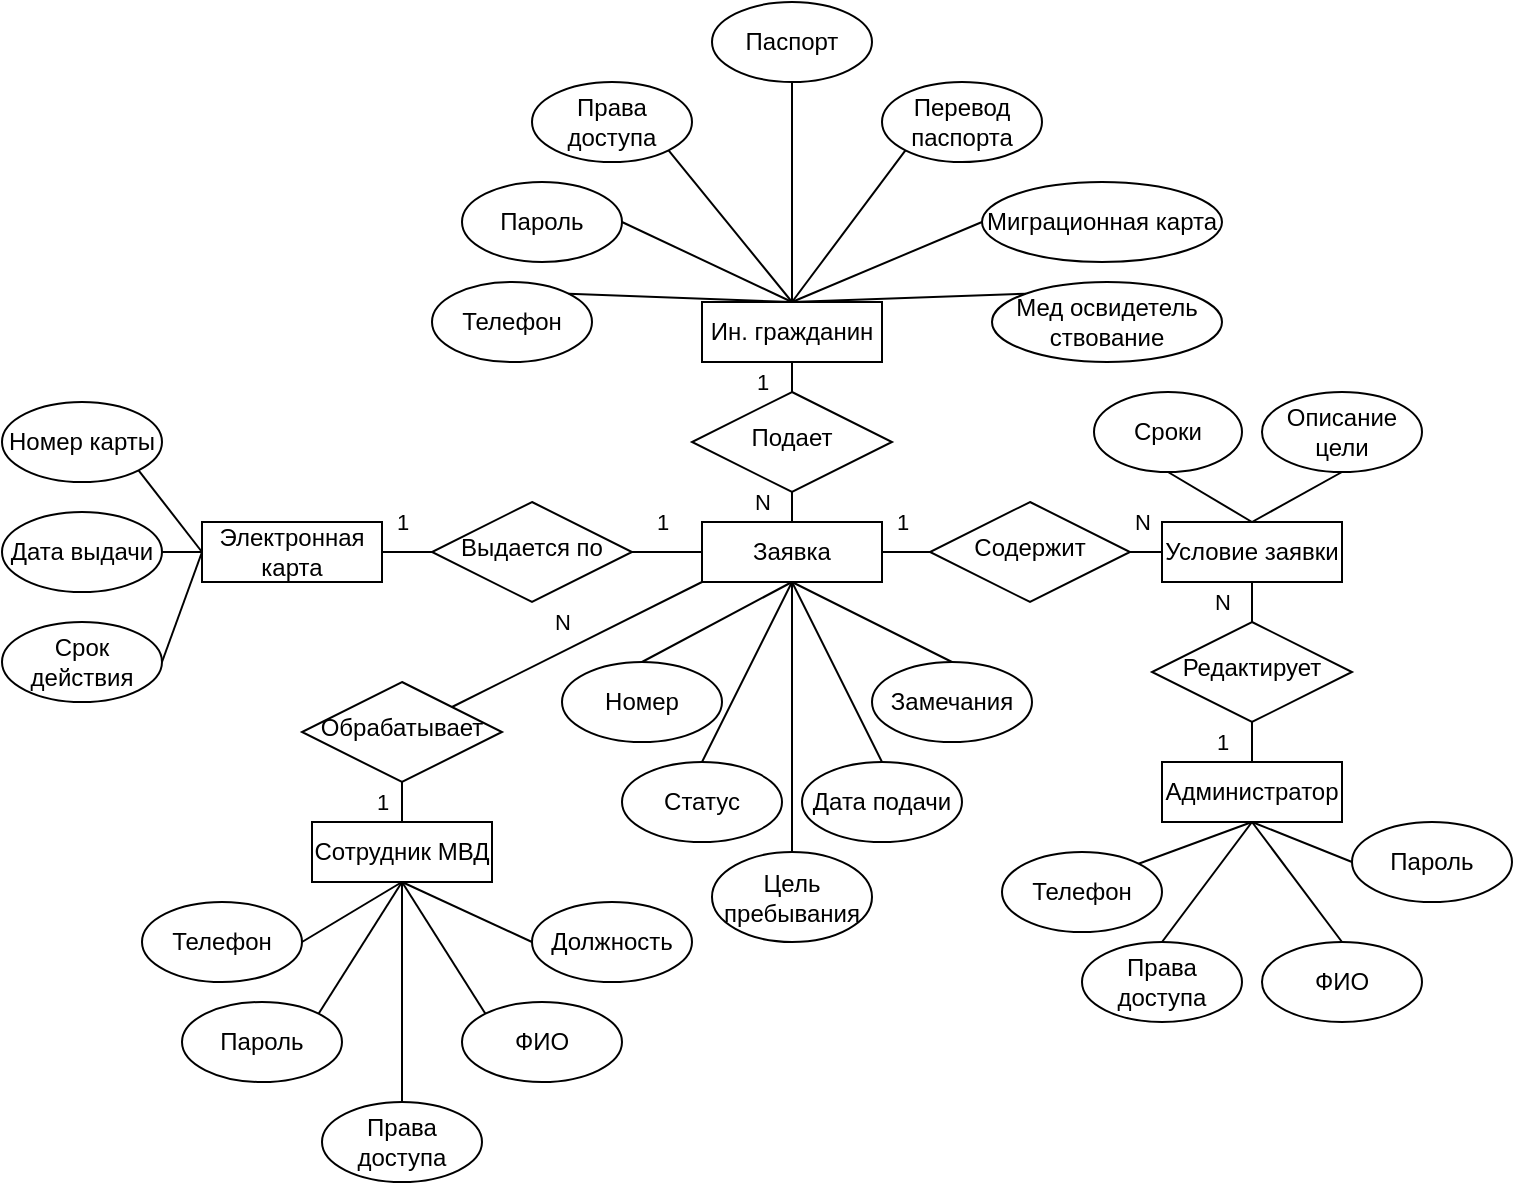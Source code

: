 <mxfile version="24.8.3">
  <diagram id="C5RBs43oDa-KdzZeNtuy" name="Page-1">
    <mxGraphModel dx="1341" dy="1748" grid="1" gridSize="10" guides="1" tooltips="1" connect="1" arrows="1" fold="1" page="1" pageScale="1" pageWidth="827" pageHeight="1169" math="0" shadow="0">
      <root>
        <mxCell id="WIyWlLk6GJQsqaUBKTNV-0" />
        <mxCell id="WIyWlLk6GJQsqaUBKTNV-1" parent="WIyWlLk6GJQsqaUBKTNV-0" />
        <mxCell id="UBQEsg2Bi-YjWEJTCeRM-41" value="1" style="endArrow=none;html=1;rounded=0;exitX=1;exitY=0.5;exitDx=0;exitDy=0;entryX=0;entryY=0.5;entryDx=0;entryDy=0;" parent="WIyWlLk6GJQsqaUBKTNV-1" edge="1">
          <mxGeometry x="-0.2" y="15" width="50" height="50" relative="1" as="geometry">
            <mxPoint x="140" y="155" as="sourcePoint" />
            <mxPoint x="165" y="155" as="targetPoint" />
            <mxPoint as="offset" />
          </mxGeometry>
        </mxCell>
        <mxCell id="UBQEsg2Bi-YjWEJTCeRM-1" value="Ин. гражданин" style="rounded=0;whiteSpace=wrap;html=1;" parent="WIyWlLk6GJQsqaUBKTNV-1" vertex="1">
          <mxGeometry x="300" y="30" width="90" height="30" as="geometry" />
        </mxCell>
        <mxCell id="UBQEsg2Bi-YjWEJTCeRM-2" value="Заявка" style="rounded=0;whiteSpace=wrap;html=1;" parent="WIyWlLk6GJQsqaUBKTNV-1" vertex="1">
          <mxGeometry x="300" y="140" width="90" height="30" as="geometry" />
        </mxCell>
        <mxCell id="UBQEsg2Bi-YjWEJTCeRM-3" value="Сотрудник МВД" style="rounded=0;whiteSpace=wrap;html=1;" parent="WIyWlLk6GJQsqaUBKTNV-1" vertex="1">
          <mxGeometry x="105" y="290" width="90" height="30" as="geometry" />
        </mxCell>
        <mxCell id="UBQEsg2Bi-YjWEJTCeRM-4" value="Электронная карта" style="rounded=0;whiteSpace=wrap;html=1;" parent="WIyWlLk6GJQsqaUBKTNV-1" vertex="1">
          <mxGeometry x="50" y="140" width="90" height="30" as="geometry" />
        </mxCell>
        <mxCell id="UBQEsg2Bi-YjWEJTCeRM-5" value="Условие заявки" style="rounded=0;whiteSpace=wrap;html=1;" parent="WIyWlLk6GJQsqaUBKTNV-1" vertex="1">
          <mxGeometry x="530" y="140" width="90" height="30" as="geometry" />
        </mxCell>
        <mxCell id="UBQEsg2Bi-YjWEJTCeRM-7" value="Администратор" style="rounded=0;whiteSpace=wrap;html=1;" parent="WIyWlLk6GJQsqaUBKTNV-1" vertex="1">
          <mxGeometry x="530" y="260" width="90" height="30" as="geometry" />
        </mxCell>
        <mxCell id="UBQEsg2Bi-YjWEJTCeRM-11" value="Обрабатывает" style="rhombus;whiteSpace=wrap;html=1;shadow=0;fontFamily=Helvetica;fontSize=12;align=center;strokeWidth=1;spacing=6;spacingTop=-4;" parent="WIyWlLk6GJQsqaUBKTNV-1" vertex="1">
          <mxGeometry x="100" y="220" width="100" height="50" as="geometry" />
        </mxCell>
        <mxCell id="UBQEsg2Bi-YjWEJTCeRM-12" value="Подает" style="rhombus;whiteSpace=wrap;html=1;shadow=0;fontFamily=Helvetica;fontSize=12;align=center;strokeWidth=1;spacing=6;spacingTop=-4;" parent="WIyWlLk6GJQsqaUBKTNV-1" vertex="1">
          <mxGeometry x="295" y="75" width="100" height="50" as="geometry" />
        </mxCell>
        <mxCell id="UBQEsg2Bi-YjWEJTCeRM-42" value="1" style="edgeStyle=orthogonalEdgeStyle;rounded=0;orthogonalLoop=1;jettySize=auto;html=1;endArrow=none;endFill=0;" parent="WIyWlLk6GJQsqaUBKTNV-1" source="UBQEsg2Bi-YjWEJTCeRM-13" target="UBQEsg2Bi-YjWEJTCeRM-2" edge="1">
          <mxGeometry x="0.112" y="15" relative="1" as="geometry">
            <mxPoint as="offset" />
          </mxGeometry>
        </mxCell>
        <mxCell id="UBQEsg2Bi-YjWEJTCeRM-13" value="Выдается по" style="rhombus;whiteSpace=wrap;html=1;shadow=0;fontFamily=Helvetica;fontSize=12;align=center;strokeWidth=1;spacing=6;spacingTop=-4;" parent="WIyWlLk6GJQsqaUBKTNV-1" vertex="1">
          <mxGeometry x="165" y="130" width="100" height="50" as="geometry" />
        </mxCell>
        <mxCell id="UBQEsg2Bi-YjWEJTCeRM-14" value="Содержит" style="rhombus;whiteSpace=wrap;html=1;shadow=0;fontFamily=Helvetica;fontSize=12;align=center;strokeWidth=1;spacing=6;spacingTop=-4;" parent="WIyWlLk6GJQsqaUBKTNV-1" vertex="1">
          <mxGeometry x="414" y="130" width="100" height="50" as="geometry" />
        </mxCell>
        <mxCell id="UBQEsg2Bi-YjWEJTCeRM-15" value="Редактирует" style="rhombus;whiteSpace=wrap;html=1;shadow=0;fontFamily=Helvetica;fontSize=12;align=center;strokeWidth=1;spacing=6;spacingTop=-4;" parent="WIyWlLk6GJQsqaUBKTNV-1" vertex="1">
          <mxGeometry x="525" y="190" width="100" height="50" as="geometry" />
        </mxCell>
        <mxCell id="UBQEsg2Bi-YjWEJTCeRM-16" value="Телефон" style="ellipse;whiteSpace=wrap;html=1;" parent="WIyWlLk6GJQsqaUBKTNV-1" vertex="1">
          <mxGeometry x="165" y="20" width="80" height="40" as="geometry" />
        </mxCell>
        <mxCell id="UBQEsg2Bi-YjWEJTCeRM-17" value="Пароль" style="ellipse;whiteSpace=wrap;html=1;" parent="WIyWlLk6GJQsqaUBKTNV-1" vertex="1">
          <mxGeometry x="180" y="-30" width="80" height="40" as="geometry" />
        </mxCell>
        <mxCell id="UBQEsg2Bi-YjWEJTCeRM-18" value="Права доступа" style="ellipse;whiteSpace=wrap;html=1;" parent="WIyWlLk6GJQsqaUBKTNV-1" vertex="1">
          <mxGeometry x="215" y="-80" width="80" height="40" as="geometry" />
        </mxCell>
        <mxCell id="UBQEsg2Bi-YjWEJTCeRM-19" value="Паспорт" style="ellipse;whiteSpace=wrap;html=1;" parent="WIyWlLk6GJQsqaUBKTNV-1" vertex="1">
          <mxGeometry x="305" y="-120" width="80" height="40" as="geometry" />
        </mxCell>
        <mxCell id="UBQEsg2Bi-YjWEJTCeRM-20" value="Перевод паспорта&lt;span style=&quot;color: rgba(0, 0, 0, 0); font-family: monospace; font-size: 0px; text-align: start; text-wrap-mode: nowrap;&quot;&gt;%3CmxGraphModel%3E%3Croot%3E%3CmxCell%20id%3D%220%22%2F%3E%3CmxCell%20id%3D%221%22%20parent%3D%220%22%2F%3E%3CmxCell%20id%3D%222%22%20value%3D%22%D0%A2%D0%B5%D0%BB%D0%B5%D1%84%D0%BE%D0%BD%22%20style%3D%22ellipse%3BwhiteSpace%3Dwrap%3Bhtml%3D1%3B%22%20vertex%3D%221%22%20parent%3D%221%22%3E%3CmxGeometry%20x%3D%22400%22%20y%3D%22350%22%20width%3D%2280%22%20height%3D%2240%22%20as%3D%22geometry%22%2F%3E%3C%2FmxCell%3E%3C%2Froot%3E%3C%2FmxGraphModel%3E&lt;/span&gt;" style="ellipse;whiteSpace=wrap;html=1;" parent="WIyWlLk6GJQsqaUBKTNV-1" vertex="1">
          <mxGeometry x="390" y="-80" width="80" height="40" as="geometry" />
        </mxCell>
        <mxCell id="UBQEsg2Bi-YjWEJTCeRM-21" value="Миграционная карта" style="ellipse;whiteSpace=wrap;html=1;" parent="WIyWlLk6GJQsqaUBKTNV-1" vertex="1">
          <mxGeometry x="440" y="-30" width="120" height="40" as="geometry" />
        </mxCell>
        <mxCell id="UBQEsg2Bi-YjWEJTCeRM-22" value="Мед освидетель ствование" style="ellipse;whiteSpace=wrap;html=1;" parent="WIyWlLk6GJQsqaUBKTNV-1" vertex="1">
          <mxGeometry x="445" y="20" width="115" height="40" as="geometry" />
        </mxCell>
        <mxCell id="UBQEsg2Bi-YjWEJTCeRM-23" value="Телефон" style="ellipse;whiteSpace=wrap;html=1;" parent="WIyWlLk6GJQsqaUBKTNV-1" vertex="1">
          <mxGeometry x="20" y="330" width="80" height="40" as="geometry" />
        </mxCell>
        <mxCell id="UBQEsg2Bi-YjWEJTCeRM-24" value="Пароль" style="ellipse;whiteSpace=wrap;html=1;" parent="WIyWlLk6GJQsqaUBKTNV-1" vertex="1">
          <mxGeometry x="40" y="380" width="80" height="40" as="geometry" />
        </mxCell>
        <mxCell id="UBQEsg2Bi-YjWEJTCeRM-25" value="Права доступа" style="ellipse;whiteSpace=wrap;html=1;" parent="WIyWlLk6GJQsqaUBKTNV-1" vertex="1">
          <mxGeometry x="110" y="430" width="80" height="40" as="geometry" />
        </mxCell>
        <mxCell id="UBQEsg2Bi-YjWEJTCeRM-26" value="Телефон" style="ellipse;whiteSpace=wrap;html=1;" parent="WIyWlLk6GJQsqaUBKTNV-1" vertex="1">
          <mxGeometry x="450" y="305" width="80" height="40" as="geometry" />
        </mxCell>
        <mxCell id="UBQEsg2Bi-YjWEJTCeRM-27" value="Пароль" style="ellipse;whiteSpace=wrap;html=1;" parent="WIyWlLk6GJQsqaUBKTNV-1" vertex="1">
          <mxGeometry x="625" y="290" width="80" height="40" as="geometry" />
        </mxCell>
        <mxCell id="UBQEsg2Bi-YjWEJTCeRM-28" value="Права доступа" style="ellipse;whiteSpace=wrap;html=1;" parent="WIyWlLk6GJQsqaUBKTNV-1" vertex="1">
          <mxGeometry x="490" y="350" width="80" height="40" as="geometry" />
        </mxCell>
        <mxCell id="UBQEsg2Bi-YjWEJTCeRM-29" value="ФИО&lt;span style=&quot;color: rgba(0, 0, 0, 0); font-family: monospace; font-size: 0px; text-align: start; text-wrap-mode: nowrap;&quot;&gt;%3CmxGraphModel%3E%3Croot%3E%3CmxCell%20id%3D%220%22%2F%3E%3CmxCell%20id%3D%221%22%20parent%3D%220%22%2F%3E%3CmxCell%20id%3D%222%22%20value%3D%22%D0%9F%D1%80%D0%B0%D0%B2%D0%B0%20%D0%B4%D0%BE%D1%81%D1%82%D1%83%D0%BF%D0%B0%22%20style%3D%22ellipse%3BwhiteSpace%3Dwrap%3Bhtml%3D1%3B%22%20vertex%3D%221%22%20parent%3D%221%22%3E%3CmxGeometry%20x%3D%22560%22%20y%3D%22370%22%20width%3D%2280%22%20height%3D%2240%22%20as%3D%22geometry%22%2F%3E%3C%2FmxCell%3E%3C%2Froot%3E%3C%2FmxGraphModel%3E&lt;/span&gt;" style="ellipse;whiteSpace=wrap;html=1;" parent="WIyWlLk6GJQsqaUBKTNV-1" vertex="1">
          <mxGeometry x="180" y="380" width="80" height="40" as="geometry" />
        </mxCell>
        <mxCell id="UBQEsg2Bi-YjWEJTCeRM-30" value="Должность" style="ellipse;whiteSpace=wrap;html=1;" parent="WIyWlLk6GJQsqaUBKTNV-1" vertex="1">
          <mxGeometry x="215" y="330" width="80" height="40" as="geometry" />
        </mxCell>
        <mxCell id="UBQEsg2Bi-YjWEJTCeRM-31" value="ФИО" style="ellipse;whiteSpace=wrap;html=1;" parent="WIyWlLk6GJQsqaUBKTNV-1" vertex="1">
          <mxGeometry x="580" y="350" width="80" height="40" as="geometry" />
        </mxCell>
        <mxCell id="UBQEsg2Bi-YjWEJTCeRM-32" value="Номер" style="ellipse;whiteSpace=wrap;html=1;" parent="WIyWlLk6GJQsqaUBKTNV-1" vertex="1">
          <mxGeometry x="230" y="210" width="80" height="40" as="geometry" />
        </mxCell>
        <mxCell id="UBQEsg2Bi-YjWEJTCeRM-33" value="Статус" style="ellipse;whiteSpace=wrap;html=1;" parent="WIyWlLk6GJQsqaUBKTNV-1" vertex="1">
          <mxGeometry x="260" y="260" width="80" height="40" as="geometry" />
        </mxCell>
        <mxCell id="UBQEsg2Bi-YjWEJTCeRM-34" value="Дата подачи" style="ellipse;whiteSpace=wrap;html=1;" parent="WIyWlLk6GJQsqaUBKTNV-1" vertex="1">
          <mxGeometry x="350" y="260" width="80" height="40" as="geometry" />
        </mxCell>
        <mxCell id="UBQEsg2Bi-YjWEJTCeRM-35" value="Замечания" style="ellipse;whiteSpace=wrap;html=1;" parent="WIyWlLk6GJQsqaUBKTNV-1" vertex="1">
          <mxGeometry x="385" y="210" width="80" height="40" as="geometry" />
        </mxCell>
        <mxCell id="UBQEsg2Bi-YjWEJTCeRM-36" value="Сроки" style="ellipse;whiteSpace=wrap;html=1;" parent="WIyWlLk6GJQsqaUBKTNV-1" vertex="1">
          <mxGeometry x="496" y="75" width="74" height="40" as="geometry" />
        </mxCell>
        <mxCell id="UBQEsg2Bi-YjWEJTCeRM-37" value="Описание цели" style="ellipse;whiteSpace=wrap;html=1;" parent="WIyWlLk6GJQsqaUBKTNV-1" vertex="1">
          <mxGeometry x="580" y="75" width="80" height="40" as="geometry" />
        </mxCell>
        <mxCell id="UBQEsg2Bi-YjWEJTCeRM-38" value="Номер карты" style="ellipse;whiteSpace=wrap;html=1;" parent="WIyWlLk6GJQsqaUBKTNV-1" vertex="1">
          <mxGeometry x="-50" y="80" width="80" height="40" as="geometry" />
        </mxCell>
        <mxCell id="UBQEsg2Bi-YjWEJTCeRM-45" value="" style="edgeStyle=orthogonalEdgeStyle;rounded=0;orthogonalLoop=1;jettySize=auto;html=1;endArrow=none;endFill=0;" parent="WIyWlLk6GJQsqaUBKTNV-1" source="UBQEsg2Bi-YjWEJTCeRM-39" target="UBQEsg2Bi-YjWEJTCeRM-4" edge="1">
          <mxGeometry relative="1" as="geometry" />
        </mxCell>
        <mxCell id="UBQEsg2Bi-YjWEJTCeRM-39" value="Дата выдачи" style="ellipse;whiteSpace=wrap;html=1;" parent="WIyWlLk6GJQsqaUBKTNV-1" vertex="1">
          <mxGeometry x="-50" y="135" width="80" height="40" as="geometry" />
        </mxCell>
        <mxCell id="UBQEsg2Bi-YjWEJTCeRM-40" value="Срок действия" style="ellipse;whiteSpace=wrap;html=1;" parent="WIyWlLk6GJQsqaUBKTNV-1" vertex="1">
          <mxGeometry x="-50" y="190" width="80" height="40" as="geometry" />
        </mxCell>
        <mxCell id="UBQEsg2Bi-YjWEJTCeRM-44" value="" style="endArrow=none;html=1;rounded=0;exitX=1;exitY=1;exitDx=0;exitDy=0;entryX=0;entryY=0.5;entryDx=0;entryDy=0;" parent="WIyWlLk6GJQsqaUBKTNV-1" source="UBQEsg2Bi-YjWEJTCeRM-38" target="UBQEsg2Bi-YjWEJTCeRM-4" edge="1">
          <mxGeometry width="50" height="50" relative="1" as="geometry">
            <mxPoint x="150" y="165" as="sourcePoint" />
            <mxPoint x="180" y="165" as="targetPoint" />
          </mxGeometry>
        </mxCell>
        <mxCell id="UBQEsg2Bi-YjWEJTCeRM-47" value="" style="endArrow=none;html=1;rounded=0;exitX=1;exitY=0.5;exitDx=0;exitDy=0;entryX=0;entryY=0.5;entryDx=0;entryDy=0;" parent="WIyWlLk6GJQsqaUBKTNV-1" source="UBQEsg2Bi-YjWEJTCeRM-40" target="UBQEsg2Bi-YjWEJTCeRM-4" edge="1">
          <mxGeometry width="50" height="50" relative="1" as="geometry">
            <mxPoint x="28" y="124" as="sourcePoint" />
            <mxPoint x="50" y="170" as="targetPoint" />
          </mxGeometry>
        </mxCell>
        <mxCell id="UBQEsg2Bi-YjWEJTCeRM-61" value="" style="endArrow=none;html=1;rounded=0;exitX=0.5;exitY=0;exitDx=0;exitDy=0;entryX=0.5;entryY=1;entryDx=0;entryDy=0;" parent="WIyWlLk6GJQsqaUBKTNV-1" source="UBQEsg2Bi-YjWEJTCeRM-5" target="UBQEsg2Bi-YjWEJTCeRM-37" edge="1">
          <mxGeometry width="50" height="50" relative="1" as="geometry">
            <mxPoint x="280" y="180" as="sourcePoint" />
            <mxPoint x="620" y="115" as="targetPoint" />
          </mxGeometry>
        </mxCell>
        <mxCell id="UBQEsg2Bi-YjWEJTCeRM-62" value="" style="endArrow=none;html=1;rounded=0;entryX=0.5;entryY=1;entryDx=0;entryDy=0;exitX=0.5;exitY=0;exitDx=0;exitDy=0;" parent="WIyWlLk6GJQsqaUBKTNV-1" source="UBQEsg2Bi-YjWEJTCeRM-5" target="UBQEsg2Bi-YjWEJTCeRM-36" edge="1">
          <mxGeometry width="50" height="50" relative="1" as="geometry">
            <mxPoint x="280" y="180" as="sourcePoint" />
            <mxPoint x="330" y="130" as="targetPoint" />
          </mxGeometry>
        </mxCell>
        <mxCell id="UBQEsg2Bi-YjWEJTCeRM-63" value="1" style="endArrow=none;html=1;rounded=0;entryX=0;entryY=0.5;entryDx=0;entryDy=0;exitX=1;exitY=0.5;exitDx=0;exitDy=0;" parent="WIyWlLk6GJQsqaUBKTNV-1" source="UBQEsg2Bi-YjWEJTCeRM-2" target="UBQEsg2Bi-YjWEJTCeRM-14" edge="1">
          <mxGeometry x="-0.167" y="15" width="50" height="50" relative="1" as="geometry">
            <mxPoint x="280" y="180" as="sourcePoint" />
            <mxPoint x="330" y="130" as="targetPoint" />
            <mxPoint as="offset" />
          </mxGeometry>
        </mxCell>
        <mxCell id="UBQEsg2Bi-YjWEJTCeRM-64" value="N" style="endArrow=none;html=1;rounded=0;entryX=0;entryY=0.5;entryDx=0;entryDy=0;exitX=1;exitY=0.5;exitDx=0;exitDy=0;" parent="WIyWlLk6GJQsqaUBKTNV-1" source="UBQEsg2Bi-YjWEJTCeRM-14" target="UBQEsg2Bi-YjWEJTCeRM-5" edge="1">
          <mxGeometry x="-0.25" y="15" width="50" height="50" relative="1" as="geometry">
            <mxPoint x="280" y="180" as="sourcePoint" />
            <mxPoint x="330" y="130" as="targetPoint" />
            <mxPoint as="offset" />
          </mxGeometry>
        </mxCell>
        <mxCell id="UBQEsg2Bi-YjWEJTCeRM-68" value="N" style="endArrow=none;html=1;rounded=0;exitX=1;exitY=0;exitDx=0;exitDy=0;entryX=0;entryY=1;entryDx=0;entryDy=0;" parent="WIyWlLk6GJQsqaUBKTNV-1" source="UBQEsg2Bi-YjWEJTCeRM-11" target="UBQEsg2Bi-YjWEJTCeRM-2" edge="1">
          <mxGeometry x="-0.024" y="13" width="50" height="50" relative="1" as="geometry">
            <mxPoint x="280" y="180" as="sourcePoint" />
            <mxPoint x="330" y="130" as="targetPoint" />
            <mxPoint as="offset" />
          </mxGeometry>
        </mxCell>
        <mxCell id="UBQEsg2Bi-YjWEJTCeRM-70" value="" style="endArrow=none;html=1;rounded=0;entryX=0.5;entryY=1;entryDx=0;entryDy=0;exitX=0.5;exitY=0;exitDx=0;exitDy=0;" parent="WIyWlLk6GJQsqaUBKTNV-1" source="UBQEsg2Bi-YjWEJTCeRM-35" target="UBQEsg2Bi-YjWEJTCeRM-2" edge="1">
          <mxGeometry width="50" height="50" relative="1" as="geometry">
            <mxPoint x="280" y="300" as="sourcePoint" />
            <mxPoint x="330" y="250" as="targetPoint" />
          </mxGeometry>
        </mxCell>
        <mxCell id="UBQEsg2Bi-YjWEJTCeRM-71" value="" style="endArrow=none;html=1;rounded=0;entryX=0.5;entryY=1;entryDx=0;entryDy=0;exitX=0.5;exitY=0;exitDx=0;exitDy=0;" parent="WIyWlLk6GJQsqaUBKTNV-1" source="UBQEsg2Bi-YjWEJTCeRM-34" target="UBQEsg2Bi-YjWEJTCeRM-2" edge="1">
          <mxGeometry width="50" height="50" relative="1" as="geometry">
            <mxPoint x="280" y="300" as="sourcePoint" />
            <mxPoint x="330" y="250" as="targetPoint" />
          </mxGeometry>
        </mxCell>
        <mxCell id="UBQEsg2Bi-YjWEJTCeRM-72" value="" style="endArrow=none;html=1;rounded=0;entryX=0.5;entryY=1;entryDx=0;entryDy=0;exitX=0.5;exitY=0;exitDx=0;exitDy=0;" parent="WIyWlLk6GJQsqaUBKTNV-1" source="UBQEsg2Bi-YjWEJTCeRM-33" target="UBQEsg2Bi-YjWEJTCeRM-2" edge="1">
          <mxGeometry width="50" height="50" relative="1" as="geometry">
            <mxPoint x="280" y="300" as="sourcePoint" />
            <mxPoint x="330" y="250" as="targetPoint" />
          </mxGeometry>
        </mxCell>
        <mxCell id="UBQEsg2Bi-YjWEJTCeRM-73" value="" style="endArrow=none;html=1;rounded=0;entryX=0.5;entryY=1;entryDx=0;entryDy=0;exitX=0.5;exitY=0;exitDx=0;exitDy=0;" parent="WIyWlLk6GJQsqaUBKTNV-1" source="UBQEsg2Bi-YjWEJTCeRM-32" target="UBQEsg2Bi-YjWEJTCeRM-2" edge="1">
          <mxGeometry width="50" height="50" relative="1" as="geometry">
            <mxPoint x="280" y="300" as="sourcePoint" />
            <mxPoint x="330" y="250" as="targetPoint" />
          </mxGeometry>
        </mxCell>
        <mxCell id="UBQEsg2Bi-YjWEJTCeRM-74" value="1" style="endArrow=none;html=1;rounded=0;entryX=0.5;entryY=1;entryDx=0;entryDy=0;exitX=0.5;exitY=0;exitDx=0;exitDy=0;" parent="WIyWlLk6GJQsqaUBKTNV-1" source="UBQEsg2Bi-YjWEJTCeRM-3" target="UBQEsg2Bi-YjWEJTCeRM-11" edge="1">
          <mxGeometry y="10" width="50" height="50" relative="1" as="geometry">
            <mxPoint x="280" y="380" as="sourcePoint" />
            <mxPoint x="330" y="330" as="targetPoint" />
            <mxPoint as="offset" />
          </mxGeometry>
        </mxCell>
        <mxCell id="UBQEsg2Bi-YjWEJTCeRM-75" value="N" style="endArrow=none;html=1;rounded=0;entryX=0.5;entryY=1;entryDx=0;entryDy=0;exitX=0.5;exitY=0;exitDx=0;exitDy=0;" parent="WIyWlLk6GJQsqaUBKTNV-1" source="UBQEsg2Bi-YjWEJTCeRM-2" target="UBQEsg2Bi-YjWEJTCeRM-12" edge="1">
          <mxGeometry x="0.333" y="15" width="50" height="50" relative="1" as="geometry">
            <mxPoint x="280" y="60" as="sourcePoint" />
            <mxPoint x="330" y="10" as="targetPoint" />
            <mxPoint as="offset" />
          </mxGeometry>
        </mxCell>
        <mxCell id="UBQEsg2Bi-YjWEJTCeRM-76" value="1" style="endArrow=none;html=1;rounded=0;entryX=0.5;entryY=1;entryDx=0;entryDy=0;exitX=0.5;exitY=0;exitDx=0;exitDy=0;" parent="WIyWlLk6GJQsqaUBKTNV-1" source="UBQEsg2Bi-YjWEJTCeRM-12" target="UBQEsg2Bi-YjWEJTCeRM-1" edge="1">
          <mxGeometry x="-0.333" y="15" width="50" height="50" relative="1" as="geometry">
            <mxPoint x="280" y="60" as="sourcePoint" />
            <mxPoint x="330" y="10" as="targetPoint" />
            <mxPoint as="offset" />
          </mxGeometry>
        </mxCell>
        <mxCell id="UBQEsg2Bi-YjWEJTCeRM-78" value="" style="endArrow=none;html=1;rounded=0;entryX=0;entryY=0;entryDx=0;entryDy=0;exitX=0.5;exitY=0;exitDx=0;exitDy=0;" parent="WIyWlLk6GJQsqaUBKTNV-1" source="UBQEsg2Bi-YjWEJTCeRM-1" target="UBQEsg2Bi-YjWEJTCeRM-22" edge="1">
          <mxGeometry width="50" height="50" relative="1" as="geometry">
            <mxPoint x="280" y="60" as="sourcePoint" />
            <mxPoint x="330" y="10" as="targetPoint" />
          </mxGeometry>
        </mxCell>
        <mxCell id="UBQEsg2Bi-YjWEJTCeRM-79" value="" style="endArrow=none;html=1;rounded=0;entryX=0;entryY=0.5;entryDx=0;entryDy=0;exitX=0.5;exitY=0;exitDx=0;exitDy=0;" parent="WIyWlLk6GJQsqaUBKTNV-1" source="UBQEsg2Bi-YjWEJTCeRM-1" target="UBQEsg2Bi-YjWEJTCeRM-21" edge="1">
          <mxGeometry width="50" height="50" relative="1" as="geometry">
            <mxPoint x="280" y="60" as="sourcePoint" />
            <mxPoint x="330" y="10" as="targetPoint" />
          </mxGeometry>
        </mxCell>
        <mxCell id="UBQEsg2Bi-YjWEJTCeRM-80" value="" style="endArrow=none;html=1;rounded=0;entryX=0;entryY=1;entryDx=0;entryDy=0;exitX=0.5;exitY=0;exitDx=0;exitDy=0;" parent="WIyWlLk6GJQsqaUBKTNV-1" source="UBQEsg2Bi-YjWEJTCeRM-1" target="UBQEsg2Bi-YjWEJTCeRM-20" edge="1">
          <mxGeometry width="50" height="50" relative="1" as="geometry">
            <mxPoint x="280" y="60" as="sourcePoint" />
            <mxPoint x="330" y="10" as="targetPoint" />
          </mxGeometry>
        </mxCell>
        <mxCell id="UBQEsg2Bi-YjWEJTCeRM-81" value="" style="endArrow=none;html=1;rounded=0;entryX=1;entryY=0;entryDx=0;entryDy=0;exitX=0.5;exitY=0;exitDx=0;exitDy=0;" parent="WIyWlLk6GJQsqaUBKTNV-1" source="UBQEsg2Bi-YjWEJTCeRM-1" target="UBQEsg2Bi-YjWEJTCeRM-16" edge="1">
          <mxGeometry width="50" height="50" relative="1" as="geometry">
            <mxPoint x="280" y="60" as="sourcePoint" />
            <mxPoint x="330" y="10" as="targetPoint" />
          </mxGeometry>
        </mxCell>
        <mxCell id="UBQEsg2Bi-YjWEJTCeRM-82" value="" style="endArrow=none;html=1;rounded=0;entryX=1;entryY=0.5;entryDx=0;entryDy=0;exitX=0.5;exitY=0;exitDx=0;exitDy=0;" parent="WIyWlLk6GJQsqaUBKTNV-1" source="UBQEsg2Bi-YjWEJTCeRM-1" target="UBQEsg2Bi-YjWEJTCeRM-17" edge="1">
          <mxGeometry width="50" height="50" relative="1" as="geometry">
            <mxPoint x="280" y="60" as="sourcePoint" />
            <mxPoint x="330" y="10" as="targetPoint" />
          </mxGeometry>
        </mxCell>
        <mxCell id="UBQEsg2Bi-YjWEJTCeRM-83" value="" style="endArrow=none;html=1;rounded=0;entryX=1;entryY=1;entryDx=0;entryDy=0;exitX=0.5;exitY=0;exitDx=0;exitDy=0;" parent="WIyWlLk6GJQsqaUBKTNV-1" source="UBQEsg2Bi-YjWEJTCeRM-1" target="UBQEsg2Bi-YjWEJTCeRM-18" edge="1">
          <mxGeometry width="50" height="50" relative="1" as="geometry">
            <mxPoint x="280" y="60" as="sourcePoint" />
            <mxPoint x="330" y="10" as="targetPoint" />
          </mxGeometry>
        </mxCell>
        <mxCell id="UBQEsg2Bi-YjWEJTCeRM-84" value="" style="endArrow=none;html=1;rounded=0;entryX=0.5;entryY=1;entryDx=0;entryDy=0;exitX=0.5;exitY=0;exitDx=0;exitDy=0;" parent="WIyWlLk6GJQsqaUBKTNV-1" source="UBQEsg2Bi-YjWEJTCeRM-1" target="UBQEsg2Bi-YjWEJTCeRM-19" edge="1">
          <mxGeometry width="50" height="50" relative="1" as="geometry">
            <mxPoint x="280" y="60" as="sourcePoint" />
            <mxPoint x="330" y="10" as="targetPoint" />
          </mxGeometry>
        </mxCell>
        <mxCell id="UBQEsg2Bi-YjWEJTCeRM-85" value="" style="endArrow=none;html=1;rounded=0;entryX=0.5;entryY=1;entryDx=0;entryDy=0;exitX=0.5;exitY=0;exitDx=0;exitDy=0;" parent="WIyWlLk6GJQsqaUBKTNV-1" source="UBQEsg2Bi-YjWEJTCeRM-25" target="UBQEsg2Bi-YjWEJTCeRM-3" edge="1">
          <mxGeometry width="50" height="50" relative="1" as="geometry">
            <mxPoint x="280" y="460" as="sourcePoint" />
            <mxPoint x="330" y="410" as="targetPoint" />
          </mxGeometry>
        </mxCell>
        <mxCell id="UBQEsg2Bi-YjWEJTCeRM-86" value="" style="endArrow=none;html=1;rounded=0;entryX=0.5;entryY=1;entryDx=0;entryDy=0;exitX=0;exitY=0;exitDx=0;exitDy=0;" parent="WIyWlLk6GJQsqaUBKTNV-1" source="UBQEsg2Bi-YjWEJTCeRM-29" target="UBQEsg2Bi-YjWEJTCeRM-3" edge="1">
          <mxGeometry width="50" height="50" relative="1" as="geometry">
            <mxPoint x="280" y="460" as="sourcePoint" />
            <mxPoint x="330" y="410" as="targetPoint" />
          </mxGeometry>
        </mxCell>
        <mxCell id="UBQEsg2Bi-YjWEJTCeRM-87" value="" style="endArrow=none;html=1;rounded=0;entryX=1;entryY=0;entryDx=0;entryDy=0;exitX=0.5;exitY=1;exitDx=0;exitDy=0;" parent="WIyWlLk6GJQsqaUBKTNV-1" source="UBQEsg2Bi-YjWEJTCeRM-3" target="UBQEsg2Bi-YjWEJTCeRM-24" edge="1">
          <mxGeometry width="50" height="50" relative="1" as="geometry">
            <mxPoint x="280" y="460" as="sourcePoint" />
            <mxPoint x="330" y="410" as="targetPoint" />
          </mxGeometry>
        </mxCell>
        <mxCell id="UBQEsg2Bi-YjWEJTCeRM-88" value="" style="endArrow=none;html=1;rounded=0;entryX=0.5;entryY=1;entryDx=0;entryDy=0;exitX=0;exitY=0.5;exitDx=0;exitDy=0;" parent="WIyWlLk6GJQsqaUBKTNV-1" source="UBQEsg2Bi-YjWEJTCeRM-30" target="UBQEsg2Bi-YjWEJTCeRM-3" edge="1">
          <mxGeometry width="50" height="50" relative="1" as="geometry">
            <mxPoint x="280" y="460" as="sourcePoint" />
            <mxPoint x="330" y="410" as="targetPoint" />
          </mxGeometry>
        </mxCell>
        <mxCell id="UBQEsg2Bi-YjWEJTCeRM-89" value="" style="endArrow=none;html=1;rounded=0;entryX=0.5;entryY=1;entryDx=0;entryDy=0;exitX=1;exitY=0.5;exitDx=0;exitDy=0;" parent="WIyWlLk6GJQsqaUBKTNV-1" source="UBQEsg2Bi-YjWEJTCeRM-23" target="UBQEsg2Bi-YjWEJTCeRM-3" edge="1">
          <mxGeometry width="50" height="50" relative="1" as="geometry">
            <mxPoint x="280" y="460" as="sourcePoint" />
            <mxPoint x="330" y="410" as="targetPoint" />
          </mxGeometry>
        </mxCell>
        <mxCell id="UBQEsg2Bi-YjWEJTCeRM-90" value="1" style="endArrow=none;html=1;rounded=0;entryX=0.5;entryY=1;entryDx=0;entryDy=0;exitX=0.5;exitY=0;exitDx=0;exitDy=0;" parent="WIyWlLk6GJQsqaUBKTNV-1" source="UBQEsg2Bi-YjWEJTCeRM-7" target="UBQEsg2Bi-YjWEJTCeRM-15" edge="1">
          <mxGeometry y="15" width="50" height="50" relative="1" as="geometry">
            <mxPoint x="280" y="300" as="sourcePoint" />
            <mxPoint x="330" y="250" as="targetPoint" />
            <mxPoint as="offset" />
          </mxGeometry>
        </mxCell>
        <mxCell id="UBQEsg2Bi-YjWEJTCeRM-91" value="N" style="endArrow=none;html=1;rounded=0;entryX=0.5;entryY=1;entryDx=0;entryDy=0;exitX=0.5;exitY=0;exitDx=0;exitDy=0;" parent="WIyWlLk6GJQsqaUBKTNV-1" source="UBQEsg2Bi-YjWEJTCeRM-15" target="UBQEsg2Bi-YjWEJTCeRM-5" edge="1">
          <mxGeometry y="15" width="50" height="50" relative="1" as="geometry">
            <mxPoint x="280" y="300" as="sourcePoint" />
            <mxPoint x="330" y="250" as="targetPoint" />
            <mxPoint as="offset" />
          </mxGeometry>
        </mxCell>
        <mxCell id="UBQEsg2Bi-YjWEJTCeRM-92" value="" style="endArrow=none;html=1;rounded=0;entryX=0.5;entryY=1;entryDx=0;entryDy=0;exitX=0.5;exitY=0;exitDx=0;exitDy=0;" parent="WIyWlLk6GJQsqaUBKTNV-1" source="UBQEsg2Bi-YjWEJTCeRM-31" target="UBQEsg2Bi-YjWEJTCeRM-7" edge="1">
          <mxGeometry width="50" height="50" relative="1" as="geometry">
            <mxPoint x="280" y="300" as="sourcePoint" />
            <mxPoint x="330" y="250" as="targetPoint" />
          </mxGeometry>
        </mxCell>
        <mxCell id="UBQEsg2Bi-YjWEJTCeRM-93" value="" style="endArrow=none;html=1;rounded=0;entryX=0.5;entryY=1;entryDx=0;entryDy=0;exitX=0;exitY=0.5;exitDx=0;exitDy=0;" parent="WIyWlLk6GJQsqaUBKTNV-1" source="UBQEsg2Bi-YjWEJTCeRM-27" target="UBQEsg2Bi-YjWEJTCeRM-7" edge="1">
          <mxGeometry width="50" height="50" relative="1" as="geometry">
            <mxPoint x="280" y="300" as="sourcePoint" />
            <mxPoint x="330" y="250" as="targetPoint" />
          </mxGeometry>
        </mxCell>
        <mxCell id="UBQEsg2Bi-YjWEJTCeRM-94" value="" style="endArrow=none;html=1;rounded=0;entryX=0.5;entryY=1;entryDx=0;entryDy=0;exitX=0.5;exitY=0;exitDx=0;exitDy=0;" parent="WIyWlLk6GJQsqaUBKTNV-1" source="UBQEsg2Bi-YjWEJTCeRM-28" target="UBQEsg2Bi-YjWEJTCeRM-7" edge="1">
          <mxGeometry width="50" height="50" relative="1" as="geometry">
            <mxPoint x="280" y="300" as="sourcePoint" />
            <mxPoint x="330" y="250" as="targetPoint" />
          </mxGeometry>
        </mxCell>
        <mxCell id="UBQEsg2Bi-YjWEJTCeRM-95" value="" style="endArrow=none;html=1;rounded=0;entryX=0.5;entryY=1;entryDx=0;entryDy=0;exitX=1;exitY=0;exitDx=0;exitDy=0;" parent="WIyWlLk6GJQsqaUBKTNV-1" source="UBQEsg2Bi-YjWEJTCeRM-26" target="UBQEsg2Bi-YjWEJTCeRM-7" edge="1">
          <mxGeometry width="50" height="50" relative="1" as="geometry">
            <mxPoint x="280" y="300" as="sourcePoint" />
            <mxPoint x="330" y="250" as="targetPoint" />
          </mxGeometry>
        </mxCell>
        <mxCell id="uOUl28UIt4r2dBiN6YS8-0" value="Цель пребывания" style="ellipse;whiteSpace=wrap;html=1;" vertex="1" parent="WIyWlLk6GJQsqaUBKTNV-1">
          <mxGeometry x="305" y="305" width="80" height="45" as="geometry" />
        </mxCell>
        <mxCell id="uOUl28UIt4r2dBiN6YS8-2" value="" style="endArrow=none;html=1;rounded=0;entryX=0.5;entryY=1;entryDx=0;entryDy=0;exitX=0.5;exitY=0;exitDx=0;exitDy=0;" edge="1" parent="WIyWlLk6GJQsqaUBKTNV-1" source="uOUl28UIt4r2dBiN6YS8-0" target="UBQEsg2Bi-YjWEJTCeRM-2">
          <mxGeometry width="50" height="50" relative="1" as="geometry">
            <mxPoint x="520" y="180" as="sourcePoint" />
            <mxPoint x="570" y="130" as="targetPoint" />
          </mxGeometry>
        </mxCell>
      </root>
    </mxGraphModel>
  </diagram>
</mxfile>
